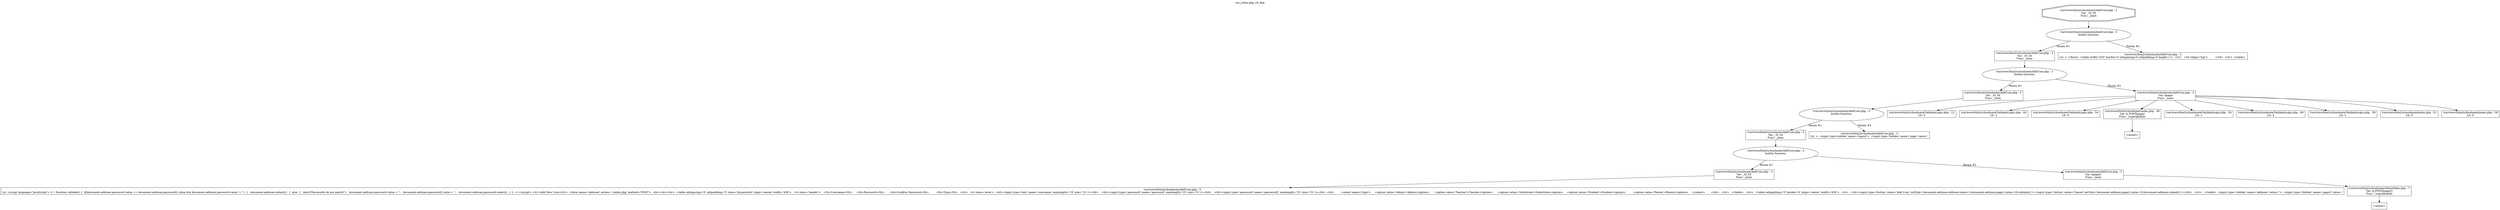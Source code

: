 digraph cfg {
  label="xss_index.php_18_dep";
  labelloc=t;
  n1 [shape=doubleoctagon, label="/var/www/html/schoolmate/AddUser.php : 3\nVar: _t0_54\nFunc: _main\n"];
  n2 [shape=ellipse, label="/var/www/html/schoolmate/AddUser.php : 3\nbuiltin function:\n.\n"];
  n3 [shape=box, label="/var/www/html/schoolmate/AddUser.php : 3\nVar: _t0_54\nFunc: _main\n"];
  n4 [shape=ellipse, label="/var/www/html/schoolmate/AddUser.php : 3\nbuiltin function:\n.\n"];
  n5 [shape=box, label="/var/www/html/schoolmate/AddUser.php : 3\nVar: _t0_54\nFunc: _main\n"];
  n6 [shape=ellipse, label="/var/www/html/schoolmate/AddUser.php : 3\nbuiltin function:\n.\n"];
  n7 [shape=box, label="/var/www/html/schoolmate/AddUser.php : 3\nVar: _t0_54\nFunc: _main\n"];
  n8 [shape=ellipse, label="/var/www/html/schoolmate/AddUser.php : 3\nbuiltin function:\n.\n"];
  n9 [shape=box, label="/var/www/html/schoolmate/AddUser.php : 3\nVar: _t0_54\nFunc: _main\n"];
  n10 [shape=box, label="/var/www/html/schoolmate/AddUser.php : 3\nLit: <script language='JavaScript'> <!-- function validate() {  if(document.adduser.password.value == document.adduser.password2.value && document.adduser.password.value != '')  {   document.adduser.submit();  }  else  {   alert('Passwords do not match!');   document.adduser.password.value = '';   document.adduser.password2.value = '';   document.adduser.password.select();  } } --> </script> <h1>Add New User</h1>  <form name='adduser' action='./index.php' method='POST'>  <br><br><br>  <table cellspacing='0' cellpadding='5' class='dynamiclist' align='center' width='450'>   <tr class='header'>	<th>Username</th>	<th>Password</th>	<th>Confirm Password</th>	<th>Type</th>   </tr>   <tr class='even'>	<td><input type='text' name='username' maxlength='15' size='15' /></td>	<td><input type='password' name='password' maxlength='15' size='15' /></td>	<td><input type='password' name='password2' maxlength='15' size='15' /></td>	<td>	 <select name='type'>	  <option value='Admin'>Admin</option>	  <option value='Teacher'>Teacher</option>      <option value='Substitute'>Substitute</option>	  <option value='Student'>Student</option>	  <option value='Parent'>Parent</option>	 </select>	</td>   </tr>   </table>   <br>   <table cellpadding='0' border='0' align='center' width='450'>   <tr>   <td><input type='button' value='Add User' onClick='document.adduser.adduser.value=1;document.adduser.page2.value=10;validate();'> <input type='button' value='Cancel' onClick='document.adduser.page2.value=10;document.adduser.submit();'></td>   </tr>   </table>  <input type='hidden' name='adduser' value=''>  <input type='hidden' name='page2' value='\n"];
  n11 [shape=box, label="/var/www/html/schoolmate/AddUser.php : 3\nVar: $page2\nFunc: _main\n"];
  n12 [shape=box, label="/var/www/html/schoolmate/AdminMain.php : 7\nVar: $_POST[page2]\nFunc: _superglobals\n"];
  n13 [shape=box, label="<uninit>"];
  n14 [shape=box, label="/var/www/html/schoolmate/AddUser.php : 3\nLit: >  <input type=hidden' name='logout'>  <input type='hidden' name='page' value='\n"];
  n15 [shape=box, label="/var/www/html/schoolmate/AddUser.php : 3\nVar: $page\nFunc: _main\n"];
  n16 [shape=box, label="/var/www/html/schoolmate/ValidateLogin.php : 12\nLit: 0\n"];
  n17 [shape=box, label="/var/www/html/schoolmate/ValidateLogin.php : 44\nLit: 2\n"];
  n18 [shape=box, label="/var/www/html/schoolmate/ValidateLogin.php : 54\nLit: 5\n"];
  n19 [shape=box, label="/var/www/html/schoolmate/index.php : 36\nVar: $_POST[page]\nFunc: _superglobals\n"];
  n20 [shape=box, label="<uninit>"];
  n21 [shape=box, label="/var/www/html/schoolmate/ValidateLogin.php : 34\nLit: 1\n"];
  n22 [shape=box, label="/var/www/html/schoolmate/ValidateLogin.php : 49\nLit: 4\n"];
  n23 [shape=box, label="/var/www/html/schoolmate/ValidateLogin.php : 39\nLit: 2\n"];
  n24 [shape=box, label="/var/www/html/schoolmate/index.php : 51\nLit: 0\n"];
  n25 [shape=box, label="/var/www/html/schoolmate/index.php : 39\nLit: 0\n"];
  n26 [shape=box, label="/var/www/html/schoolmate/AddUser.php : 3\nLit: > </form> <table width=520' border=0 cellspacing=0 cellpadding=0 height=1>  <tr>   <td valign='top'>	&nbsp;   </td>  </tr> </table> \n"];
  n1 -> n2;
  n3 -> n4;
  n5 -> n6;
  n7 -> n8;
  n9 -> n10;
  n8 -> n9[label="Param #1"];
  n8 -> n11[label="Param #2"];
  n12 -> n13;
  n11 -> n12;
  n6 -> n7[label="Param #1"];
  n6 -> n14[label="Param #2"];
  n4 -> n5[label="Param #1"];
  n4 -> n15[label="Param #2"];
  n15 -> n16;
  n15 -> n17;
  n15 -> n18;
  n15 -> n19;
  n15 -> n21;
  n15 -> n22;
  n15 -> n23;
  n15 -> n24;
  n15 -> n25;
  n19 -> n20;
  n2 -> n3[label="Param #1"];
  n2 -> n26[label="Param #2"];
}
